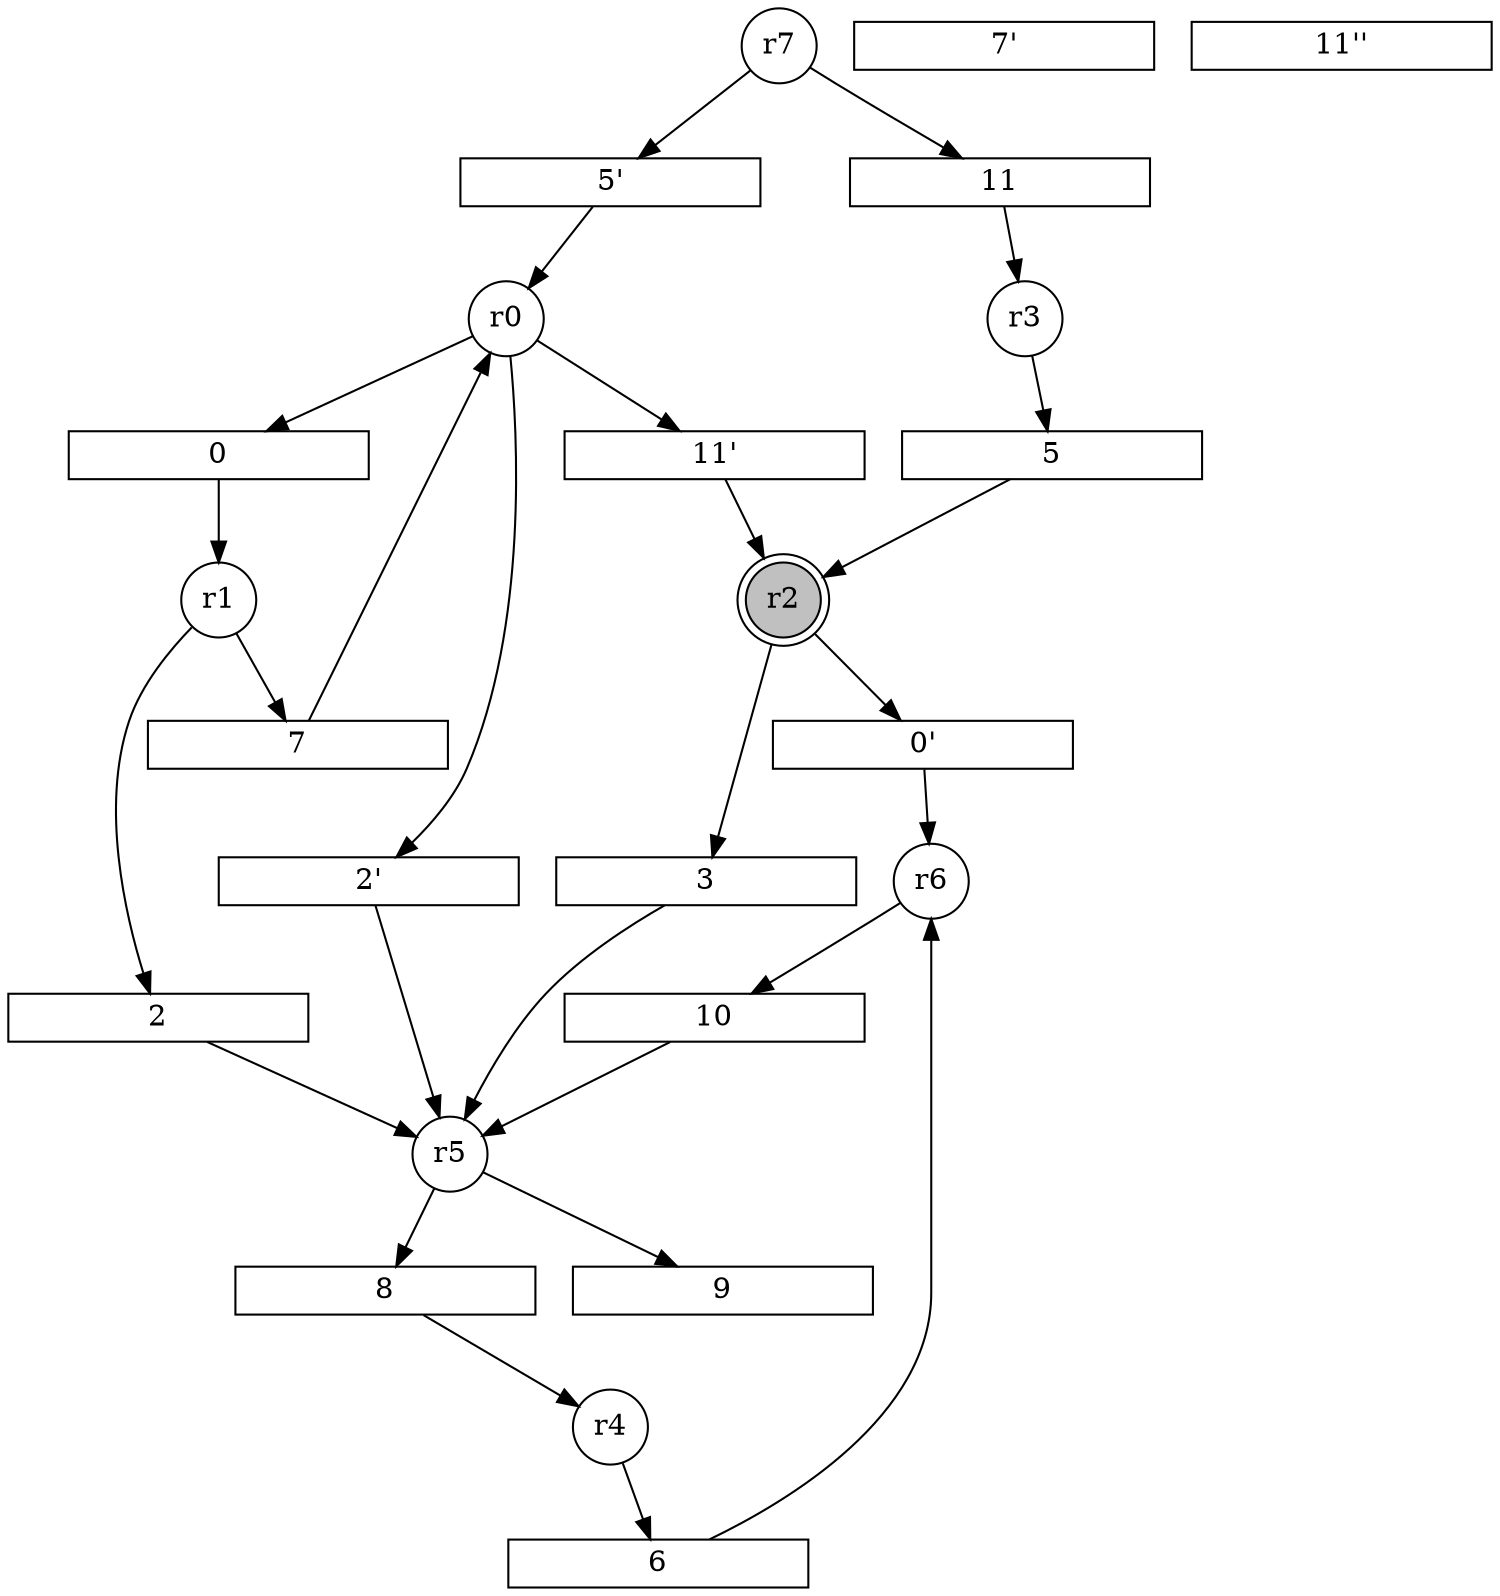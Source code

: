 digraph input16_SM_1_PN{
subgraph initial_place {
	node [shape=doublecircle,fixedsize=true, fixedsize = 2, color = black, fillcolor = gray, style = filled];
	r2;
}
subgraph place {     
	node [shape=circle,fixedsize=true, fixedsize = 2];
	r1;
	r5;
	r3;
	r6;
	r4;
	r0;
	r7;
}
subgraph transitions {
	node [shape=rect,height=0.2,width=2, forcelabels = false];
	12 [label = "2'"];
	13 [label = "7'"];
	14 [label = "0'"];
	15 [label = "5'"];
	16 [label = "11'"];
	17 [label = "11''"];
	0;
	2;
	3;
	5;
	6;
	7;
	8;
	9;
	10;
	11;
}
	r0 -> 0;
	r1 -> 2;
	r2 -> 3;
	r3 -> 5;
	r4 -> 6;
	r1 -> 7;
	r5 -> 8;
	r5 -> 9;
	r6 -> 10;
	r7 -> 11;
	r0 -> 12;
	r2 -> 14;
	r7 -> 15;
	r0 -> 16;
	0 -> r1;
	2 -> r5;
	3 -> r5;
	5 -> r2;
	6 -> r6;
	7 -> r0;
	8 -> r4;
	10 -> r5;
	11 -> r3;
	12 -> r5;
	14 -> r6;
	15 -> r0;
	16 -> r2;
}